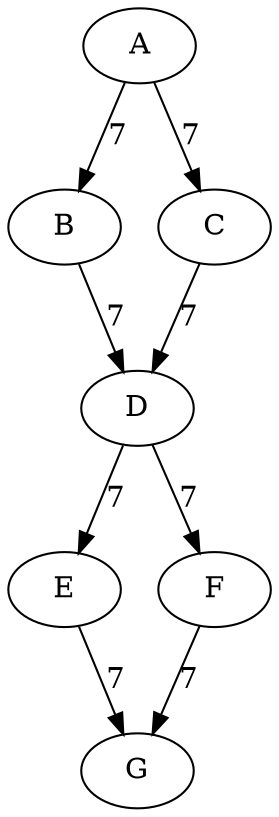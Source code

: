 digraph A {
"1" [label=A,weight=7];
"2" [label=B,weight=7];
"3" [label=C,weight=7];
"4" [label=D,weight=7];
"5" [label=E,weight=7];
"6" [label=F,weight=7];
"7" [label=G,weight=7];

"1" -> "2"[label="7",weight=7];
"3" -> "4"[label="7",weight=7];
"1" -> "3"[label="7",weight=7];
"2" -> "4"[label="7",weight=7];
"4" -> "5"[label="7",weight=7];
"4" -> "6"[label="7",weight=7];
"5" -> "7"[label="7",weight=7];
"6" -> "7"[label="7",weight=7];

}
